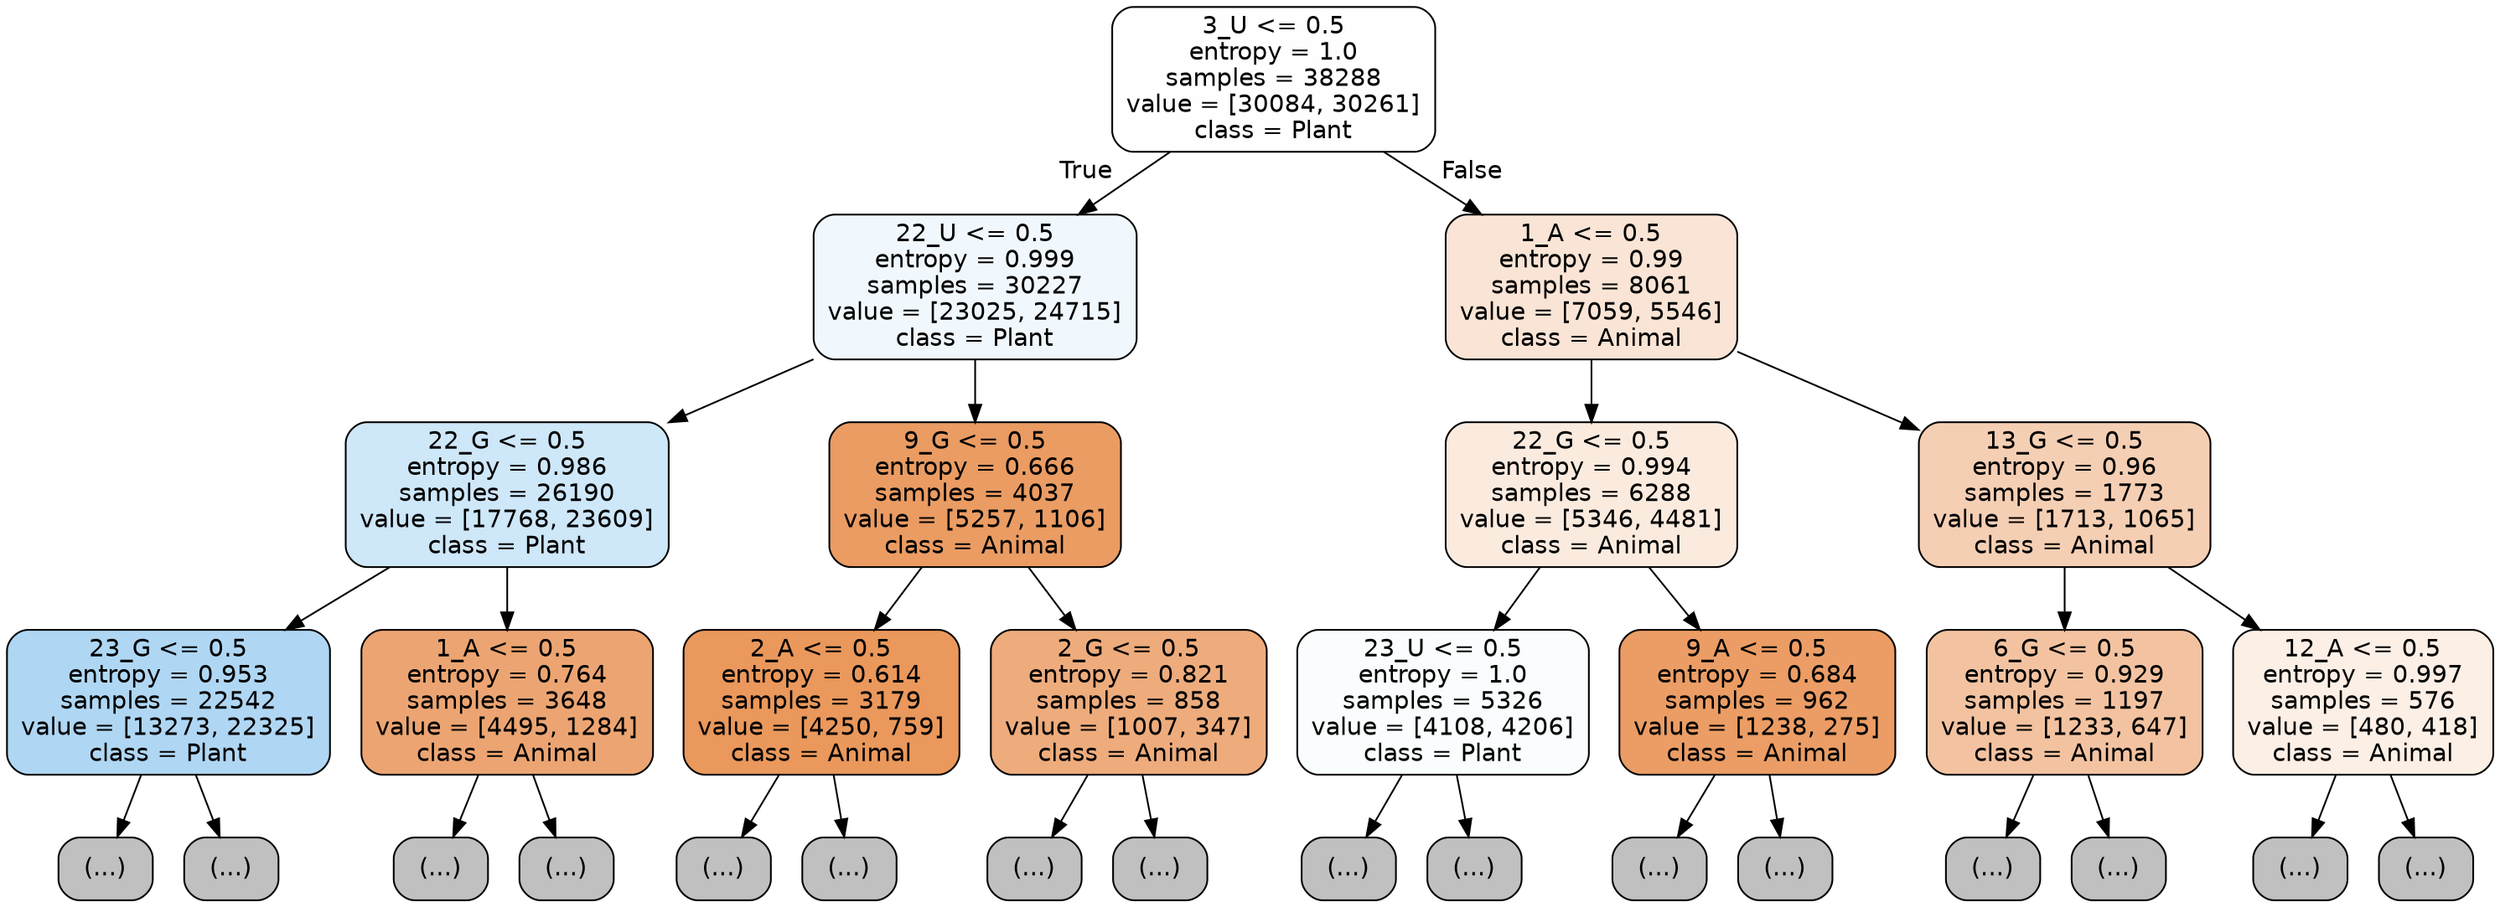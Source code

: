 digraph Tree {
node [shape=box, style="filled, rounded", color="black", fontname="helvetica"] ;
edge [fontname="helvetica"] ;
0 [label="3_U <= 0.5\nentropy = 1.0\nsamples = 38288\nvalue = [30084, 30261]\nclass = Plant", fillcolor="#fefeff"] ;
1 [label="22_U <= 0.5\nentropy = 0.999\nsamples = 30227\nvalue = [23025, 24715]\nclass = Plant", fillcolor="#f1f8fd"] ;
0 -> 1 [labeldistance=2.5, labelangle=45, headlabel="True"] ;
2 [label="22_G <= 0.5\nentropy = 0.986\nsamples = 26190\nvalue = [17768, 23609]\nclass = Plant", fillcolor="#cee7f9"] ;
1 -> 2 ;
3 [label="23_G <= 0.5\nentropy = 0.953\nsamples = 22542\nvalue = [13273, 22325]\nclass = Plant", fillcolor="#afd7f4"] ;
2 -> 3 ;
4 [label="(...)", fillcolor="#C0C0C0"] ;
3 -> 4 ;
8917 [label="(...)", fillcolor="#C0C0C0"] ;
3 -> 8917 ;
9142 [label="1_A <= 0.5\nentropy = 0.764\nsamples = 3648\nvalue = [4495, 1284]\nclass = Animal", fillcolor="#eca572"] ;
2 -> 9142 ;
9143 [label="(...)", fillcolor="#C0C0C0"] ;
9142 -> 9143 ;
10280 [label="(...)", fillcolor="#C0C0C0"] ;
9142 -> 10280 ;
10541 [label="9_G <= 0.5\nentropy = 0.666\nsamples = 4037\nvalue = [5257, 1106]\nclass = Animal", fillcolor="#ea9c63"] ;
1 -> 10541 ;
10542 [label="2_A <= 0.5\nentropy = 0.614\nsamples = 3179\nvalue = [4250, 759]\nclass = Animal", fillcolor="#ea985c"] ;
10541 -> 10542 ;
10543 [label="(...)", fillcolor="#C0C0C0"] ;
10542 -> 10543 ;
11404 [label="(...)", fillcolor="#C0C0C0"] ;
10542 -> 11404 ;
11695 [label="2_G <= 0.5\nentropy = 0.821\nsamples = 858\nvalue = [1007, 347]\nclass = Animal", fillcolor="#eeac7d"] ;
10541 -> 11695 ;
11696 [label="(...)", fillcolor="#C0C0C0"] ;
11695 -> 11696 ;
11967 [label="(...)", fillcolor="#C0C0C0"] ;
11695 -> 11967 ;
12066 [label="1_A <= 0.5\nentropy = 0.99\nsamples = 8061\nvalue = [7059, 5546]\nclass = Animal", fillcolor="#f9e4d5"] ;
0 -> 12066 [labeldistance=2.5, labelangle=-45, headlabel="False"] ;
12067 [label="22_G <= 0.5\nentropy = 0.994\nsamples = 6288\nvalue = [5346, 4481]\nclass = Animal", fillcolor="#fbebdf"] ;
12066 -> 12067 ;
12068 [label="23_U <= 0.5\nentropy = 1.0\nsamples = 5326\nvalue = [4108, 4206]\nclass = Plant", fillcolor="#fafdfe"] ;
12067 -> 12068 ;
12069 [label="(...)", fillcolor="#C0C0C0"] ;
12068 -> 12069 ;
14752 [label="(...)", fillcolor="#C0C0C0"] ;
12068 -> 14752 ;
14855 [label="9_A <= 0.5\nentropy = 0.684\nsamples = 962\nvalue = [1238, 275]\nclass = Animal", fillcolor="#eb9d65"] ;
12067 -> 14855 ;
14856 [label="(...)", fillcolor="#C0C0C0"] ;
14855 -> 14856 ;
15111 [label="(...)", fillcolor="#C0C0C0"] ;
14855 -> 15111 ;
15198 [label="13_G <= 0.5\nentropy = 0.96\nsamples = 1773\nvalue = [1713, 1065]\nclass = Animal", fillcolor="#f5cfb4"] ;
12066 -> 15198 ;
15199 [label="6_G <= 0.5\nentropy = 0.929\nsamples = 1197\nvalue = [1233, 647]\nclass = Animal", fillcolor="#f3c3a1"] ;
15198 -> 15199 ;
15200 [label="(...)", fillcolor="#C0C0C0"] ;
15199 -> 15200 ;
15735 [label="(...)", fillcolor="#C0C0C0"] ;
15199 -> 15735 ;
15906 [label="12_A <= 0.5\nentropy = 0.997\nsamples = 576\nvalue = [480, 418]\nclass = Animal", fillcolor="#fcefe5"] ;
15198 -> 15906 ;
15907 [label="(...)", fillcolor="#C0C0C0"] ;
15906 -> 15907 ;
16100 [label="(...)", fillcolor="#C0C0C0"] ;
15906 -> 16100 ;
}